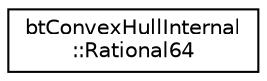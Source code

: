 digraph "Graphical Class Hierarchy"
{
  edge [fontname="Helvetica",fontsize="10",labelfontname="Helvetica",labelfontsize="10"];
  node [fontname="Helvetica",fontsize="10",shape=record];
  rankdir="LR";
  Node1 [label="btConvexHullInternal\l::Rational64",height=0.2,width=0.4,color="black", fillcolor="white", style="filled",URL="$classbt_convex_hull_internal_1_1_rational64.html"];
}
